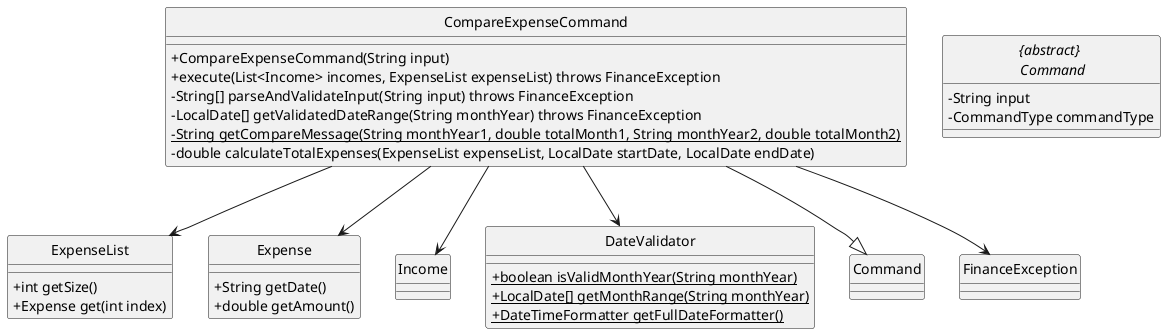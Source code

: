 @startuml

hide circle
skinparam classAttributeIconSize 0


class CompareExpenseCommand {
    + CompareExpenseCommand(String input)
    + execute(List<Income> incomes, ExpenseList expenseList) throws FinanceException
    - String[] parseAndValidateInput(String input) throws FinanceException
    - LocalDate[] getValidatedDateRange(String monthYear) throws FinanceException
    - {static} String getCompareMessage(String monthYear1, double totalMonth1, String monthYear2, double totalMonth2)
    - double calculateTotalExpenses(ExpenseList expenseList, LocalDate startDate, LocalDate endDate)
}

abstract class "{abstract} \n Command" {
    - String input
    - CommandType commandType
}

class ExpenseList {
    + int getSize()
    + Expense get(int index)
}

class Expense {
    + String getDate()
    + double getAmount()
}

class Income {}

class DateValidator {
    + {static} boolean isValidMonthYear(String monthYear)
    + {static} LocalDate[] getMonthRange(String monthYear)
    + {static} DateTimeFormatter getFullDateFormatter()
}


CompareExpenseCommand --|> Command
CompareExpenseCommand --> ExpenseList
CompareExpenseCommand --> Expense
CompareExpenseCommand --> Income
CompareExpenseCommand --> DateValidator
CompareExpenseCommand --> FinanceException
@enduml
